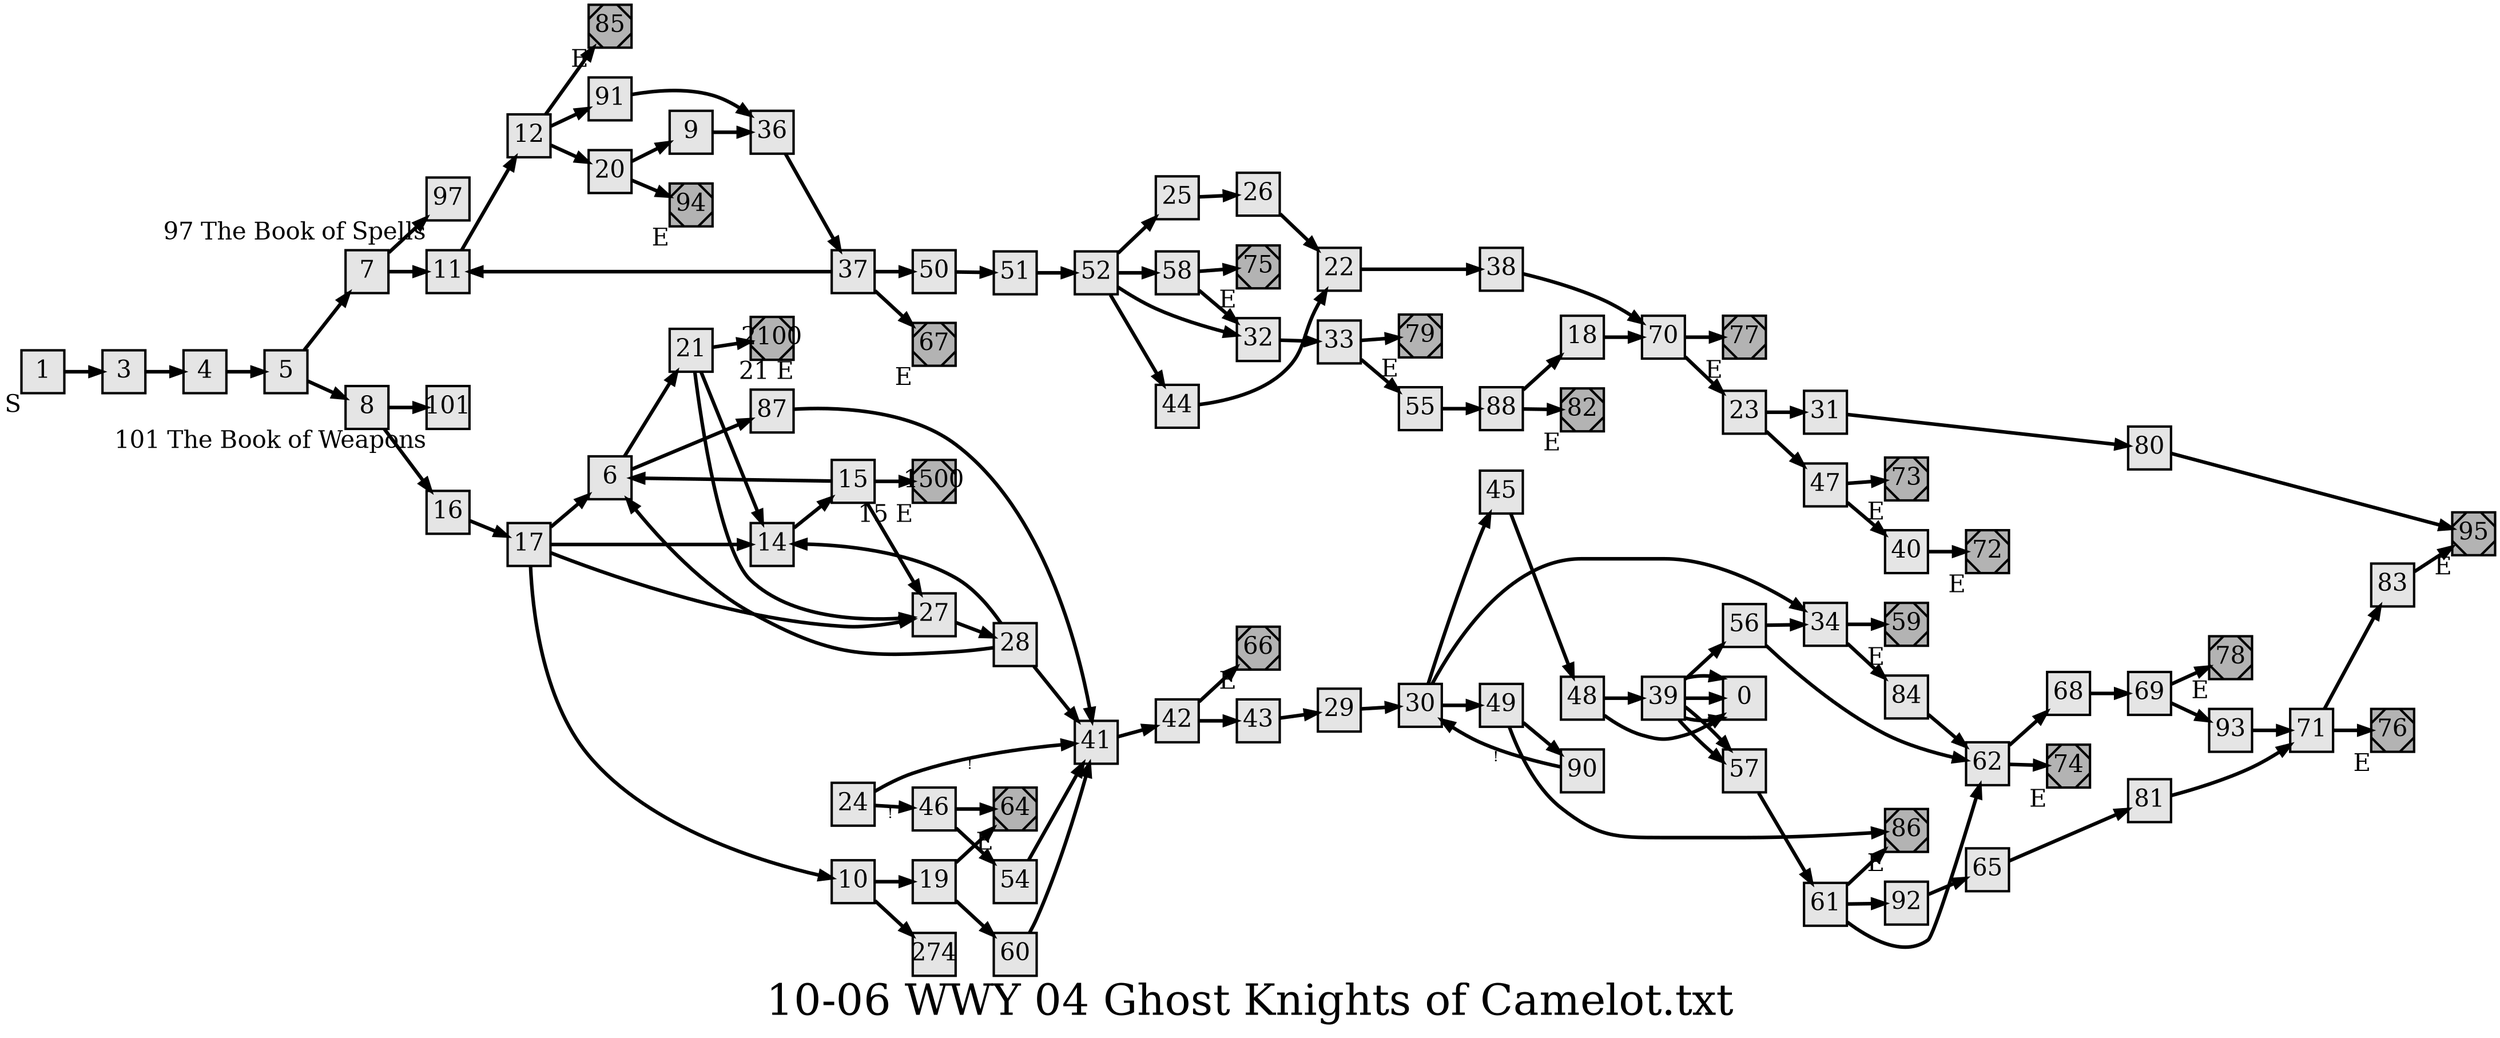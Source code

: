 digraph g{
  graph [ label="10-06 WWY 04 Ghost Knights of Camelot.txt" rankdir=LR, ordering=out, fontsize=36, nodesep="0.35", ranksep="0.45"];
  node  [shape=rect, penwidth=2, fontsize=20, style=filled, fillcolor=grey90, margin="0,0", labelfloat=true, regular=true, fixedsize=true];
  edge  [labelfloat=true, penwidth=3, fontsize=12];
  // 10-06 WWY 04 Ghost Knights of Camelot;
  // Jeremy Douglass;
  // 2017-08-17;
  
  1	[ xlabel="S" ];
  1 -> 3;
  3 -> 4;
  4 -> 5;
  5 -> 7;
  5 -> 8;
  6 -> 21;
  6 -> 87;
  7 -> 97;
  7 -> 11;
  8 -> 101;
  8 -> 16;
  9 -> 36;
  10 -> 19;
  10 -> 274;
  11 -> 12;
  12 -> 85;
  12 -> 91;
  12 -> 20;
  14 -> 15;
  15 -> 6;
  15 -> 27;
  15 -> 1500;
  16 -> 17;
  17 -> 6;
  17 -> 14;
  17 -> 27;
  17 -> 10;
  18 -> 70;
  19 -> 64;
  19 -> 60;
  20 -> 9;
  20 -> 94;
  21 -> 14;
  21 -> 27;
  21 -> 2100;
  22 -> 38;
  23 -> 31;
  23 -> 47;
  24 -> 41	[ xlabel="!" ];	// if the sun is out...
  24 -> 46	[ xlabel="!" ];	// if moon is out...
  25 -> 26;
  26 -> 22;
  27 -> 28;
  28 -> 41;
  28 -> 6;
  28 -> 14;
  29 -> 30;
  30 -> 45;
  30 -> 34;
  30 -> 49;
  31 -> 80;
  32 -> 33;
  33 -> 79;
  33 -> 55;
  34 -> 59;
  34 -> 84;
  36 -> 37;
  37 -> 11;
  37 -> 50;
  37 -> 67;
  38 -> 70;
  39 -> 56;
  39 -> 0;
  39 -> 0;
  39 -> 57;
  39 -> 57;
  39 -> 0;
  40 -> 72;
  41 -> 42;
  42 -> 66;
  42 -> 43;
  43 -> 29;
  44 -> 22;
  45 -> 48;
  46 -> 64;
  46 -> 54;
  47 -> 73;
  47 -> 40;
  48 -> 39;
  48 -> 0;
  49 -> 90;
  49 -> 86;
  50 -> 51;
  51 -> 52;
  52 -> 25;
  52 -> 58;
  52 -> 32;
  52 -> 44;
  54 -> 41;
  55 -> 88;
  56 -> 34;
  56 -> 62;
  57 -> 61;
  58 -> 32;
  58 -> 75;
  59	[ xlabel="E", shape=Msquare, fontsize=20, fillcolor=grey70 ];
  60 -> 41;
  61 -> 86;
  61 -> 92;
  61 -> 62;
  62 -> 68;
  62 -> 74;
  64	[ xlabel="E", shape=Msquare, fontsize=20, fillcolor=grey70 ];
  65 -> 81;
  66	[ xlabel="E", shape=Msquare, fontsize=20, fillcolor=grey70 ];
  67	[ xlabel="E", shape=Msquare, fontsize=20, fillcolor=grey70 ];
  68 -> 69;
  69 -> 78;
  69 -> 93;
  70 -> 77;
  70 -> 23;
  71 -> 83;
  71 -> 76;
  72	[ xlabel="E", shape=Msquare, fontsize=20, fillcolor=grey70 ];
  73	[ xlabel="E", shape=Msquare, fontsize=20, fillcolor=grey70 ];
  74	[ xlabel="E", shape=Msquare, fontsize=20, fillcolor=grey70 ];
  75	[ xlabel="E", shape=Msquare, fontsize=20, fillcolor=grey70 ];
  76	[ xlabel="E", shape=Msquare, fontsize=20, fillcolor=grey70 ];
  77	[ xlabel="E", shape=Msquare, fontsize=20, fillcolor=grey70 ];
  78	[ xlabel="E", shape=Msquare, fontsize=20, fillcolor=grey70 ];
  79	[ xlabel="E", shape=Msquare, fontsize=20, fillcolor=grey70 ];
  80 -> 95;
  81 -> 71;
  82	[ xlabel="E", shape=Msquare, fontsize=20, fillcolor=grey70 ];
  83 -> 95;
  84 -> 62;
  85	[ xlabel="E", shape=Msquare, fontsize=20, fillcolor=grey70 ];
  86	[ xlabel="E", shape=Msquare, fontsize=20, fillcolor=grey70 ];
  87 -> 41;
  88 -> 18;
  88 -> 82;
  90 -> 30	[ xlabel="!" ];	// Go to the bottom of PAGE 30....
  91 -> 36;
  92 -> 65;
  93 -> 71;
  94	[ xlabel="E", shape=Msquare, fontsize=20, fillcolor=grey70 ];
  95	[ xlabel="E", shape=Msquare, fontsize=20, fillcolor=grey70 ];
  // 95 | 8;
  // 95 | 7;
  
  // REFERENCES;
  97	[ xlabel="97 The Book of Spells" ];	// reference
  101	[ xlabel="101 The Book of Weapons" ];	// reference
  
  // In-lexia endings on nodes with choices;
  1500	[ xlabel="15 E", shape=Msquare, fontsize=20, fillcolor=grey70 ];
  2100	[ xlabel="21 E", shape=Msquare, fontsize=20, fillcolor=grey70 ];
}

